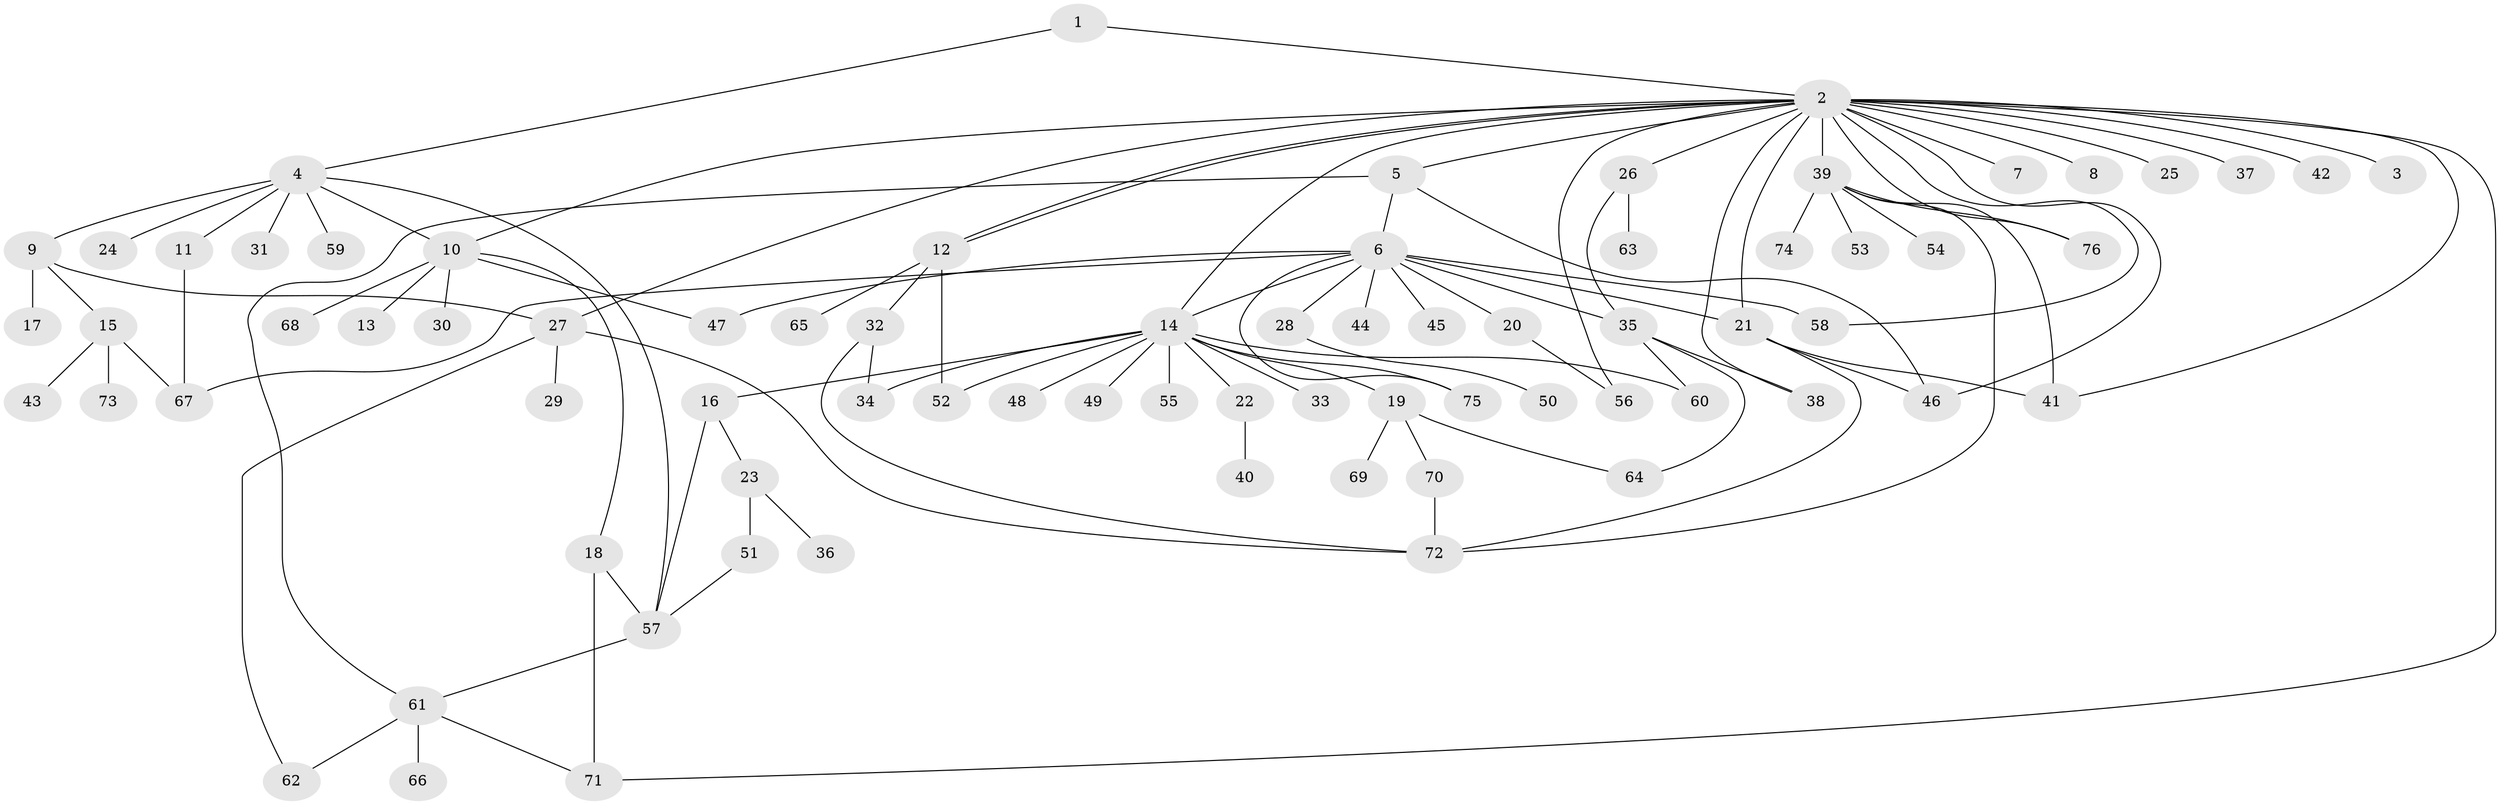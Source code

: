 // coarse degree distribution, {13: 0.044444444444444446, 1: 0.6666666666666666, 9: 0.022222222222222223, 2: 0.08888888888888889, 3: 0.06666666666666667, 4: 0.044444444444444446, 5: 0.022222222222222223, 12: 0.022222222222222223, 7: 0.022222222222222223}
// Generated by graph-tools (version 1.1) at 2025/50/03/04/25 21:50:54]
// undirected, 76 vertices, 108 edges
graph export_dot {
graph [start="1"]
  node [color=gray90,style=filled];
  1;
  2;
  3;
  4;
  5;
  6;
  7;
  8;
  9;
  10;
  11;
  12;
  13;
  14;
  15;
  16;
  17;
  18;
  19;
  20;
  21;
  22;
  23;
  24;
  25;
  26;
  27;
  28;
  29;
  30;
  31;
  32;
  33;
  34;
  35;
  36;
  37;
  38;
  39;
  40;
  41;
  42;
  43;
  44;
  45;
  46;
  47;
  48;
  49;
  50;
  51;
  52;
  53;
  54;
  55;
  56;
  57;
  58;
  59;
  60;
  61;
  62;
  63;
  64;
  65;
  66;
  67;
  68;
  69;
  70;
  71;
  72;
  73;
  74;
  75;
  76;
  1 -- 2;
  1 -- 4;
  2 -- 3;
  2 -- 5;
  2 -- 7;
  2 -- 8;
  2 -- 10;
  2 -- 12;
  2 -- 12;
  2 -- 14;
  2 -- 21;
  2 -- 25;
  2 -- 26;
  2 -- 27;
  2 -- 37;
  2 -- 38;
  2 -- 39;
  2 -- 41;
  2 -- 42;
  2 -- 46;
  2 -- 56;
  2 -- 58;
  2 -- 71;
  2 -- 76;
  4 -- 9;
  4 -- 10;
  4 -- 11;
  4 -- 24;
  4 -- 31;
  4 -- 57;
  4 -- 59;
  5 -- 6;
  5 -- 46;
  5 -- 61;
  6 -- 14;
  6 -- 20;
  6 -- 21;
  6 -- 28;
  6 -- 35;
  6 -- 44;
  6 -- 45;
  6 -- 47;
  6 -- 58;
  6 -- 67;
  6 -- 75;
  9 -- 15;
  9 -- 17;
  9 -- 27;
  10 -- 13;
  10 -- 18;
  10 -- 30;
  10 -- 47;
  10 -- 68;
  11 -- 67;
  12 -- 32;
  12 -- 52;
  12 -- 65;
  14 -- 16;
  14 -- 19;
  14 -- 22;
  14 -- 33;
  14 -- 34;
  14 -- 48;
  14 -- 49;
  14 -- 52;
  14 -- 55;
  14 -- 60;
  14 -- 75;
  15 -- 43;
  15 -- 67;
  15 -- 73;
  16 -- 23;
  16 -- 57;
  18 -- 57;
  18 -- 71;
  19 -- 64;
  19 -- 69;
  19 -- 70;
  20 -- 56;
  21 -- 41;
  21 -- 46;
  21 -- 72;
  22 -- 40;
  23 -- 36;
  23 -- 51;
  26 -- 35;
  26 -- 63;
  27 -- 29;
  27 -- 62;
  27 -- 72;
  28 -- 50;
  32 -- 34;
  32 -- 72;
  35 -- 38;
  35 -- 60;
  35 -- 64;
  39 -- 41;
  39 -- 53;
  39 -- 54;
  39 -- 72;
  39 -- 74;
  39 -- 76;
  51 -- 57;
  57 -- 61;
  61 -- 62;
  61 -- 66;
  61 -- 71;
  70 -- 72;
}
